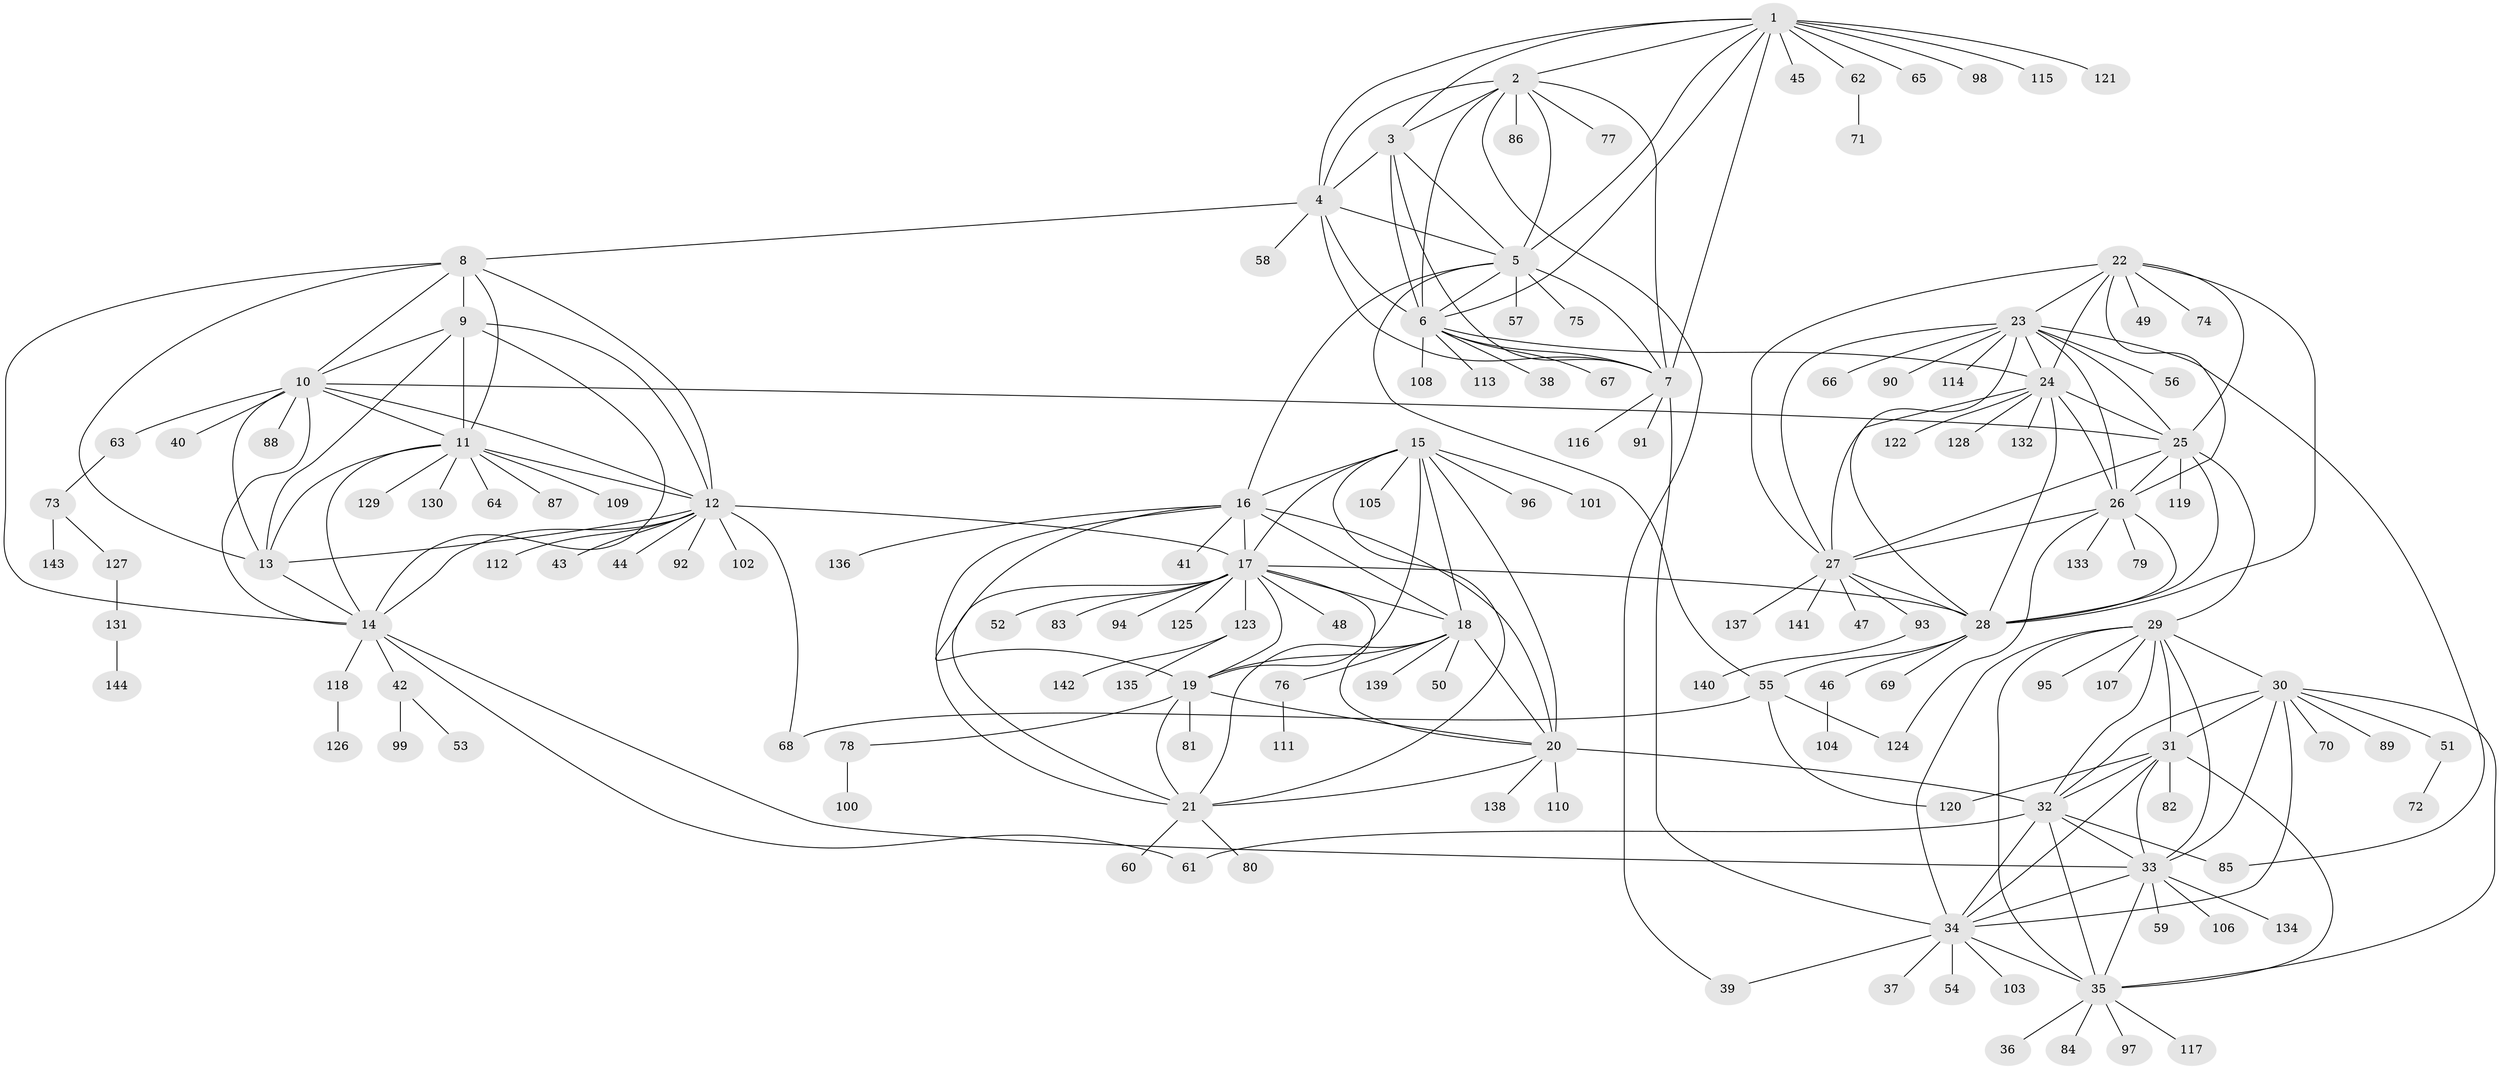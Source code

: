 // coarse degree distribution, {7: 0.09900990099009901, 8: 0.07920792079207921, 6: 0.0297029702970297, 9: 0.07920792079207921, 10: 0.039603960396039604, 12: 0.009900990099009901, 13: 0.009900990099009901, 1: 0.49504950495049505, 2: 0.12871287128712872, 3: 0.019801980198019802, 5: 0.009900990099009901}
// Generated by graph-tools (version 1.1) at 2025/52/03/04/25 22:52:48]
// undirected, 144 vertices, 231 edges
graph export_dot {
  node [color=gray90,style=filled];
  1;
  2;
  3;
  4;
  5;
  6;
  7;
  8;
  9;
  10;
  11;
  12;
  13;
  14;
  15;
  16;
  17;
  18;
  19;
  20;
  21;
  22;
  23;
  24;
  25;
  26;
  27;
  28;
  29;
  30;
  31;
  32;
  33;
  34;
  35;
  36;
  37;
  38;
  39;
  40;
  41;
  42;
  43;
  44;
  45;
  46;
  47;
  48;
  49;
  50;
  51;
  52;
  53;
  54;
  55;
  56;
  57;
  58;
  59;
  60;
  61;
  62;
  63;
  64;
  65;
  66;
  67;
  68;
  69;
  70;
  71;
  72;
  73;
  74;
  75;
  76;
  77;
  78;
  79;
  80;
  81;
  82;
  83;
  84;
  85;
  86;
  87;
  88;
  89;
  90;
  91;
  92;
  93;
  94;
  95;
  96;
  97;
  98;
  99;
  100;
  101;
  102;
  103;
  104;
  105;
  106;
  107;
  108;
  109;
  110;
  111;
  112;
  113;
  114;
  115;
  116;
  117;
  118;
  119;
  120;
  121;
  122;
  123;
  124;
  125;
  126;
  127;
  128;
  129;
  130;
  131;
  132;
  133;
  134;
  135;
  136;
  137;
  138;
  139;
  140;
  141;
  142;
  143;
  144;
  1 -- 2;
  1 -- 3;
  1 -- 4;
  1 -- 5;
  1 -- 6;
  1 -- 7;
  1 -- 45;
  1 -- 62;
  1 -- 65;
  1 -- 98;
  1 -- 115;
  1 -- 121;
  2 -- 3;
  2 -- 4;
  2 -- 5;
  2 -- 6;
  2 -- 7;
  2 -- 39;
  2 -- 77;
  2 -- 86;
  3 -- 4;
  3 -- 5;
  3 -- 6;
  3 -- 7;
  4 -- 5;
  4 -- 6;
  4 -- 7;
  4 -- 8;
  4 -- 58;
  5 -- 6;
  5 -- 7;
  5 -- 16;
  5 -- 55;
  5 -- 57;
  5 -- 75;
  6 -- 7;
  6 -- 24;
  6 -- 38;
  6 -- 67;
  6 -- 108;
  6 -- 113;
  7 -- 34;
  7 -- 91;
  7 -- 116;
  8 -- 9;
  8 -- 10;
  8 -- 11;
  8 -- 12;
  8 -- 13;
  8 -- 14;
  9 -- 10;
  9 -- 11;
  9 -- 12;
  9 -- 13;
  9 -- 14;
  10 -- 11;
  10 -- 12;
  10 -- 13;
  10 -- 14;
  10 -- 25;
  10 -- 40;
  10 -- 63;
  10 -- 88;
  11 -- 12;
  11 -- 13;
  11 -- 14;
  11 -- 64;
  11 -- 87;
  11 -- 109;
  11 -- 129;
  11 -- 130;
  12 -- 13;
  12 -- 14;
  12 -- 17;
  12 -- 43;
  12 -- 44;
  12 -- 68;
  12 -- 92;
  12 -- 102;
  12 -- 112;
  13 -- 14;
  14 -- 33;
  14 -- 42;
  14 -- 61;
  14 -- 118;
  15 -- 16;
  15 -- 17;
  15 -- 18;
  15 -- 19;
  15 -- 20;
  15 -- 21;
  15 -- 96;
  15 -- 101;
  15 -- 105;
  16 -- 17;
  16 -- 18;
  16 -- 19;
  16 -- 20;
  16 -- 21;
  16 -- 41;
  16 -- 136;
  17 -- 18;
  17 -- 19;
  17 -- 20;
  17 -- 21;
  17 -- 28;
  17 -- 48;
  17 -- 52;
  17 -- 83;
  17 -- 94;
  17 -- 123;
  17 -- 125;
  18 -- 19;
  18 -- 20;
  18 -- 21;
  18 -- 50;
  18 -- 76;
  18 -- 139;
  19 -- 20;
  19 -- 21;
  19 -- 78;
  19 -- 81;
  20 -- 21;
  20 -- 32;
  20 -- 110;
  20 -- 138;
  21 -- 60;
  21 -- 80;
  22 -- 23;
  22 -- 24;
  22 -- 25;
  22 -- 26;
  22 -- 27;
  22 -- 28;
  22 -- 49;
  22 -- 74;
  23 -- 24;
  23 -- 25;
  23 -- 26;
  23 -- 27;
  23 -- 28;
  23 -- 56;
  23 -- 66;
  23 -- 85;
  23 -- 90;
  23 -- 114;
  24 -- 25;
  24 -- 26;
  24 -- 27;
  24 -- 28;
  24 -- 122;
  24 -- 128;
  24 -- 132;
  25 -- 26;
  25 -- 27;
  25 -- 28;
  25 -- 29;
  25 -- 119;
  26 -- 27;
  26 -- 28;
  26 -- 79;
  26 -- 124;
  26 -- 133;
  27 -- 28;
  27 -- 47;
  27 -- 93;
  27 -- 137;
  27 -- 141;
  28 -- 46;
  28 -- 55;
  28 -- 69;
  29 -- 30;
  29 -- 31;
  29 -- 32;
  29 -- 33;
  29 -- 34;
  29 -- 35;
  29 -- 95;
  29 -- 107;
  30 -- 31;
  30 -- 32;
  30 -- 33;
  30 -- 34;
  30 -- 35;
  30 -- 51;
  30 -- 70;
  30 -- 89;
  31 -- 32;
  31 -- 33;
  31 -- 34;
  31 -- 35;
  31 -- 82;
  31 -- 120;
  32 -- 33;
  32 -- 34;
  32 -- 35;
  32 -- 61;
  32 -- 85;
  33 -- 34;
  33 -- 35;
  33 -- 59;
  33 -- 106;
  33 -- 134;
  34 -- 35;
  34 -- 37;
  34 -- 39;
  34 -- 54;
  34 -- 103;
  35 -- 36;
  35 -- 84;
  35 -- 97;
  35 -- 117;
  42 -- 53;
  42 -- 99;
  46 -- 104;
  51 -- 72;
  55 -- 68;
  55 -- 120;
  55 -- 124;
  62 -- 71;
  63 -- 73;
  73 -- 127;
  73 -- 143;
  76 -- 111;
  78 -- 100;
  93 -- 140;
  118 -- 126;
  123 -- 135;
  123 -- 142;
  127 -- 131;
  131 -- 144;
}
